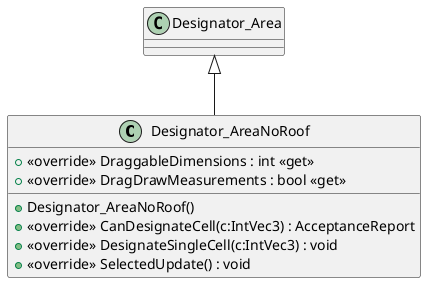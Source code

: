 @startuml
class Designator_AreaNoRoof {
    + <<override>> DraggableDimensions : int <<get>>
    + <<override>> DragDrawMeasurements : bool <<get>>
    + Designator_AreaNoRoof()
    + <<override>> CanDesignateCell(c:IntVec3) : AcceptanceReport
    + <<override>> DesignateSingleCell(c:IntVec3) : void
    + <<override>> SelectedUpdate() : void
}
Designator_Area <|-- Designator_AreaNoRoof
@enduml
